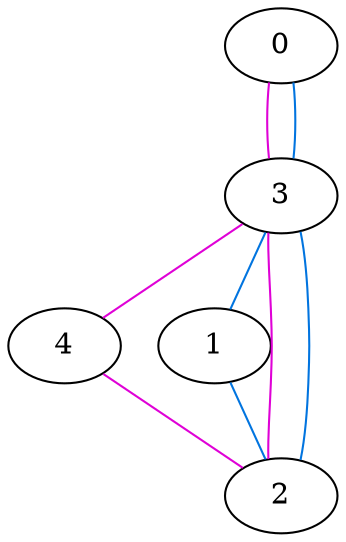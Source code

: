 graph G {
  0 -- 3 [color="#df01d6"];
  3 -- 4 [color="#df01d6"];
  4 -- 2 [color="#df01d6"];
  2 -- 3 [color="#df01d6"];
  3 -- 1 [color="#0174df"];
  1 -- 2 [color="#0174df"];
  2 -- 3 [color="#0174df"];
  3 -- 0 [color="#0174df"];
}
